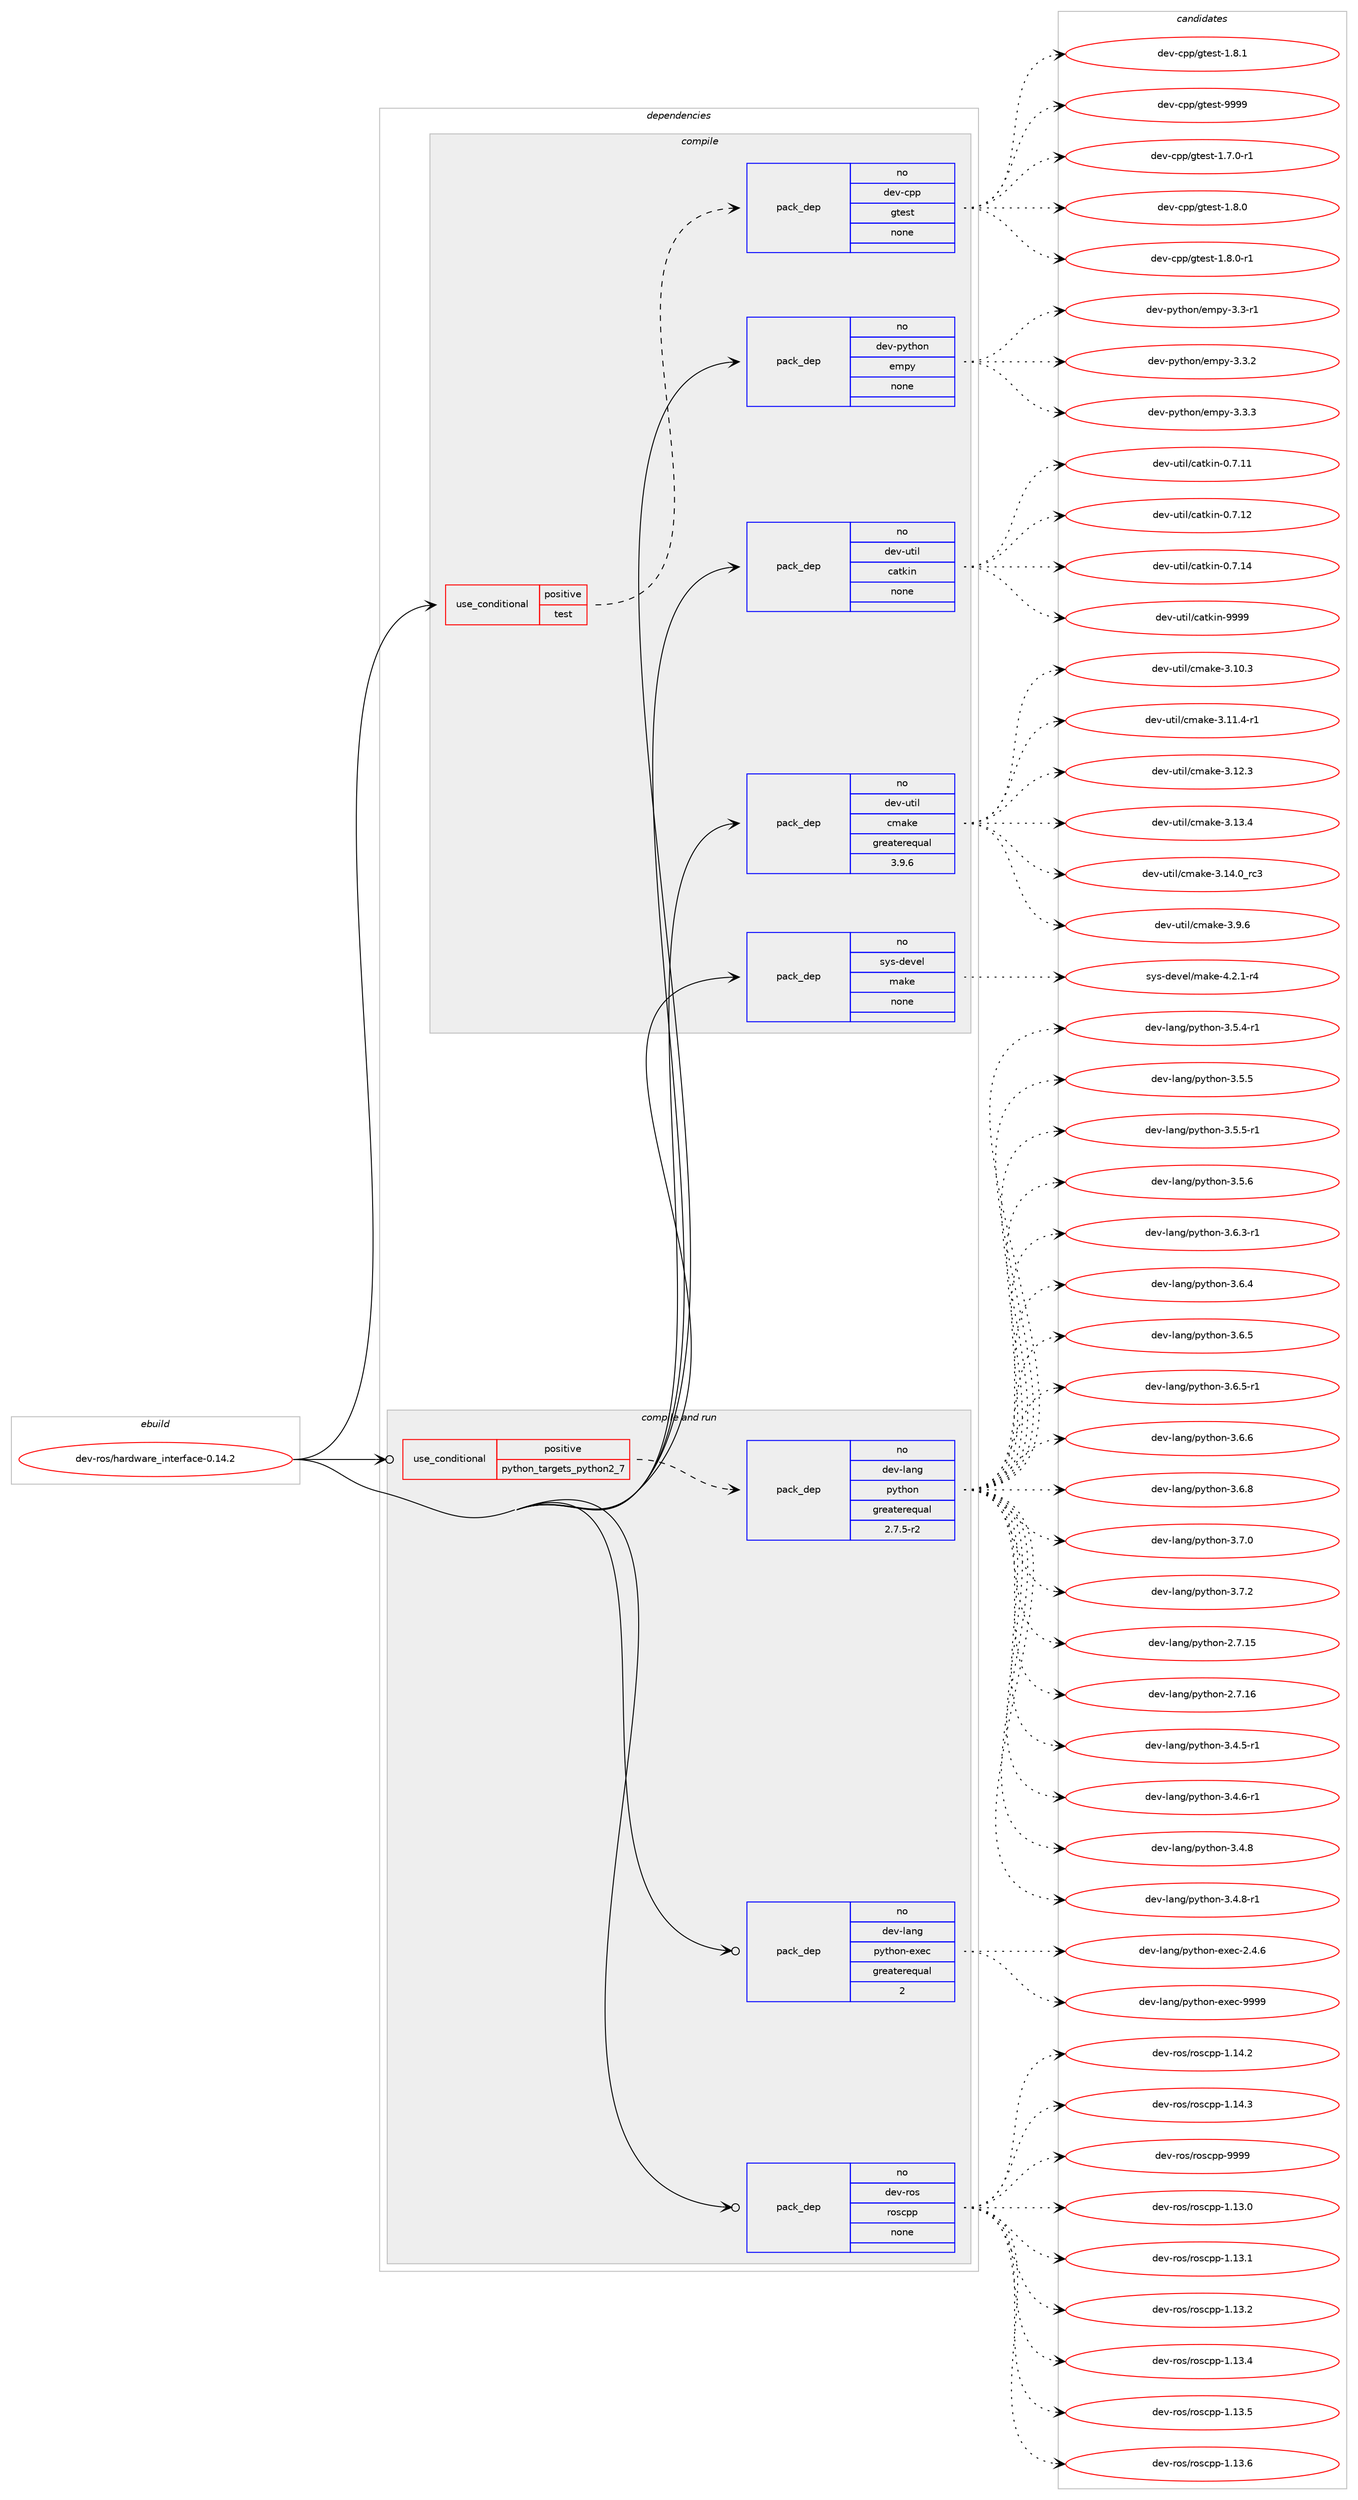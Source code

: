 digraph prolog {

# *************
# Graph options
# *************

newrank=true;
concentrate=true;
compound=true;
graph [rankdir=LR,fontname=Helvetica,fontsize=10,ranksep=1.5];#, ranksep=2.5, nodesep=0.2];
edge  [arrowhead=vee];
node  [fontname=Helvetica,fontsize=10];

# **********
# The ebuild
# **********

subgraph cluster_leftcol {
color=gray;
rank=same;
label=<<i>ebuild</i>>;
id [label="dev-ros/hardware_interface-0.14.2", color=red, width=4, href="../dev-ros/hardware_interface-0.14.2.svg"];
}

# ****************
# The dependencies
# ****************

subgraph cluster_midcol {
color=gray;
label=<<i>dependencies</i>>;
subgraph cluster_compile {
fillcolor="#eeeeee";
style=filled;
label=<<i>compile</i>>;
subgraph cond388615 {
dependency1456819 [label=<<TABLE BORDER="0" CELLBORDER="1" CELLSPACING="0" CELLPADDING="4"><TR><TD ROWSPAN="3" CELLPADDING="10">use_conditional</TD></TR><TR><TD>positive</TD></TR><TR><TD>test</TD></TR></TABLE>>, shape=none, color=red];
subgraph pack1044814 {
dependency1456820 [label=<<TABLE BORDER="0" CELLBORDER="1" CELLSPACING="0" CELLPADDING="4" WIDTH="220"><TR><TD ROWSPAN="6" CELLPADDING="30">pack_dep</TD></TR><TR><TD WIDTH="110">no</TD></TR><TR><TD>dev-cpp</TD></TR><TR><TD>gtest</TD></TR><TR><TD>none</TD></TR><TR><TD></TD></TR></TABLE>>, shape=none, color=blue];
}
dependency1456819:e -> dependency1456820:w [weight=20,style="dashed",arrowhead="vee"];
}
id:e -> dependency1456819:w [weight=20,style="solid",arrowhead="vee"];
subgraph pack1044815 {
dependency1456821 [label=<<TABLE BORDER="0" CELLBORDER="1" CELLSPACING="0" CELLPADDING="4" WIDTH="220"><TR><TD ROWSPAN="6" CELLPADDING="30">pack_dep</TD></TR><TR><TD WIDTH="110">no</TD></TR><TR><TD>dev-python</TD></TR><TR><TD>empy</TD></TR><TR><TD>none</TD></TR><TR><TD></TD></TR></TABLE>>, shape=none, color=blue];
}
id:e -> dependency1456821:w [weight=20,style="solid",arrowhead="vee"];
subgraph pack1044816 {
dependency1456822 [label=<<TABLE BORDER="0" CELLBORDER="1" CELLSPACING="0" CELLPADDING="4" WIDTH="220"><TR><TD ROWSPAN="6" CELLPADDING="30">pack_dep</TD></TR><TR><TD WIDTH="110">no</TD></TR><TR><TD>dev-util</TD></TR><TR><TD>catkin</TD></TR><TR><TD>none</TD></TR><TR><TD></TD></TR></TABLE>>, shape=none, color=blue];
}
id:e -> dependency1456822:w [weight=20,style="solid",arrowhead="vee"];
subgraph pack1044817 {
dependency1456823 [label=<<TABLE BORDER="0" CELLBORDER="1" CELLSPACING="0" CELLPADDING="4" WIDTH="220"><TR><TD ROWSPAN="6" CELLPADDING="30">pack_dep</TD></TR><TR><TD WIDTH="110">no</TD></TR><TR><TD>dev-util</TD></TR><TR><TD>cmake</TD></TR><TR><TD>greaterequal</TD></TR><TR><TD>3.9.6</TD></TR></TABLE>>, shape=none, color=blue];
}
id:e -> dependency1456823:w [weight=20,style="solid",arrowhead="vee"];
subgraph pack1044818 {
dependency1456824 [label=<<TABLE BORDER="0" CELLBORDER="1" CELLSPACING="0" CELLPADDING="4" WIDTH="220"><TR><TD ROWSPAN="6" CELLPADDING="30">pack_dep</TD></TR><TR><TD WIDTH="110">no</TD></TR><TR><TD>sys-devel</TD></TR><TR><TD>make</TD></TR><TR><TD>none</TD></TR><TR><TD></TD></TR></TABLE>>, shape=none, color=blue];
}
id:e -> dependency1456824:w [weight=20,style="solid",arrowhead="vee"];
}
subgraph cluster_compileandrun {
fillcolor="#eeeeee";
style=filled;
label=<<i>compile and run</i>>;
subgraph cond388616 {
dependency1456825 [label=<<TABLE BORDER="0" CELLBORDER="1" CELLSPACING="0" CELLPADDING="4"><TR><TD ROWSPAN="3" CELLPADDING="10">use_conditional</TD></TR><TR><TD>positive</TD></TR><TR><TD>python_targets_python2_7</TD></TR></TABLE>>, shape=none, color=red];
subgraph pack1044819 {
dependency1456826 [label=<<TABLE BORDER="0" CELLBORDER="1" CELLSPACING="0" CELLPADDING="4" WIDTH="220"><TR><TD ROWSPAN="6" CELLPADDING="30">pack_dep</TD></TR><TR><TD WIDTH="110">no</TD></TR><TR><TD>dev-lang</TD></TR><TR><TD>python</TD></TR><TR><TD>greaterequal</TD></TR><TR><TD>2.7.5-r2</TD></TR></TABLE>>, shape=none, color=blue];
}
dependency1456825:e -> dependency1456826:w [weight=20,style="dashed",arrowhead="vee"];
}
id:e -> dependency1456825:w [weight=20,style="solid",arrowhead="odotvee"];
subgraph pack1044820 {
dependency1456827 [label=<<TABLE BORDER="0" CELLBORDER="1" CELLSPACING="0" CELLPADDING="4" WIDTH="220"><TR><TD ROWSPAN="6" CELLPADDING="30">pack_dep</TD></TR><TR><TD WIDTH="110">no</TD></TR><TR><TD>dev-lang</TD></TR><TR><TD>python-exec</TD></TR><TR><TD>greaterequal</TD></TR><TR><TD>2</TD></TR></TABLE>>, shape=none, color=blue];
}
id:e -> dependency1456827:w [weight=20,style="solid",arrowhead="odotvee"];
subgraph pack1044821 {
dependency1456828 [label=<<TABLE BORDER="0" CELLBORDER="1" CELLSPACING="0" CELLPADDING="4" WIDTH="220"><TR><TD ROWSPAN="6" CELLPADDING="30">pack_dep</TD></TR><TR><TD WIDTH="110">no</TD></TR><TR><TD>dev-ros</TD></TR><TR><TD>roscpp</TD></TR><TR><TD>none</TD></TR><TR><TD></TD></TR></TABLE>>, shape=none, color=blue];
}
id:e -> dependency1456828:w [weight=20,style="solid",arrowhead="odotvee"];
}
subgraph cluster_run {
fillcolor="#eeeeee";
style=filled;
label=<<i>run</i>>;
}
}

# **************
# The candidates
# **************

subgraph cluster_choices {
rank=same;
color=gray;
label=<<i>candidates</i>>;

subgraph choice1044814 {
color=black;
nodesep=1;
choice1001011184599112112471031161011151164549465546484511449 [label="dev-cpp/gtest-1.7.0-r1", color=red, width=4,href="../dev-cpp/gtest-1.7.0-r1.svg"];
choice100101118459911211247103116101115116454946564648 [label="dev-cpp/gtest-1.8.0", color=red, width=4,href="../dev-cpp/gtest-1.8.0.svg"];
choice1001011184599112112471031161011151164549465646484511449 [label="dev-cpp/gtest-1.8.0-r1", color=red, width=4,href="../dev-cpp/gtest-1.8.0-r1.svg"];
choice100101118459911211247103116101115116454946564649 [label="dev-cpp/gtest-1.8.1", color=red, width=4,href="../dev-cpp/gtest-1.8.1.svg"];
choice1001011184599112112471031161011151164557575757 [label="dev-cpp/gtest-9999", color=red, width=4,href="../dev-cpp/gtest-9999.svg"];
dependency1456820:e -> choice1001011184599112112471031161011151164549465546484511449:w [style=dotted,weight="100"];
dependency1456820:e -> choice100101118459911211247103116101115116454946564648:w [style=dotted,weight="100"];
dependency1456820:e -> choice1001011184599112112471031161011151164549465646484511449:w [style=dotted,weight="100"];
dependency1456820:e -> choice100101118459911211247103116101115116454946564649:w [style=dotted,weight="100"];
dependency1456820:e -> choice1001011184599112112471031161011151164557575757:w [style=dotted,weight="100"];
}
subgraph choice1044815 {
color=black;
nodesep=1;
choice1001011184511212111610411111047101109112121455146514511449 [label="dev-python/empy-3.3-r1", color=red, width=4,href="../dev-python/empy-3.3-r1.svg"];
choice1001011184511212111610411111047101109112121455146514650 [label="dev-python/empy-3.3.2", color=red, width=4,href="../dev-python/empy-3.3.2.svg"];
choice1001011184511212111610411111047101109112121455146514651 [label="dev-python/empy-3.3.3", color=red, width=4,href="../dev-python/empy-3.3.3.svg"];
dependency1456821:e -> choice1001011184511212111610411111047101109112121455146514511449:w [style=dotted,weight="100"];
dependency1456821:e -> choice1001011184511212111610411111047101109112121455146514650:w [style=dotted,weight="100"];
dependency1456821:e -> choice1001011184511212111610411111047101109112121455146514651:w [style=dotted,weight="100"];
}
subgraph choice1044816 {
color=black;
nodesep=1;
choice1001011184511711610510847999711610710511045484655464949 [label="dev-util/catkin-0.7.11", color=red, width=4,href="../dev-util/catkin-0.7.11.svg"];
choice1001011184511711610510847999711610710511045484655464950 [label="dev-util/catkin-0.7.12", color=red, width=4,href="../dev-util/catkin-0.7.12.svg"];
choice1001011184511711610510847999711610710511045484655464952 [label="dev-util/catkin-0.7.14", color=red, width=4,href="../dev-util/catkin-0.7.14.svg"];
choice100101118451171161051084799971161071051104557575757 [label="dev-util/catkin-9999", color=red, width=4,href="../dev-util/catkin-9999.svg"];
dependency1456822:e -> choice1001011184511711610510847999711610710511045484655464949:w [style=dotted,weight="100"];
dependency1456822:e -> choice1001011184511711610510847999711610710511045484655464950:w [style=dotted,weight="100"];
dependency1456822:e -> choice1001011184511711610510847999711610710511045484655464952:w [style=dotted,weight="100"];
dependency1456822:e -> choice100101118451171161051084799971161071051104557575757:w [style=dotted,weight="100"];
}
subgraph choice1044817 {
color=black;
nodesep=1;
choice1001011184511711610510847991099710710145514649484651 [label="dev-util/cmake-3.10.3", color=red, width=4,href="../dev-util/cmake-3.10.3.svg"];
choice10010111845117116105108479910997107101455146494946524511449 [label="dev-util/cmake-3.11.4-r1", color=red, width=4,href="../dev-util/cmake-3.11.4-r1.svg"];
choice1001011184511711610510847991099710710145514649504651 [label="dev-util/cmake-3.12.3", color=red, width=4,href="../dev-util/cmake-3.12.3.svg"];
choice1001011184511711610510847991099710710145514649514652 [label="dev-util/cmake-3.13.4", color=red, width=4,href="../dev-util/cmake-3.13.4.svg"];
choice1001011184511711610510847991099710710145514649524648951149951 [label="dev-util/cmake-3.14.0_rc3", color=red, width=4,href="../dev-util/cmake-3.14.0_rc3.svg"];
choice10010111845117116105108479910997107101455146574654 [label="dev-util/cmake-3.9.6", color=red, width=4,href="../dev-util/cmake-3.9.6.svg"];
dependency1456823:e -> choice1001011184511711610510847991099710710145514649484651:w [style=dotted,weight="100"];
dependency1456823:e -> choice10010111845117116105108479910997107101455146494946524511449:w [style=dotted,weight="100"];
dependency1456823:e -> choice1001011184511711610510847991099710710145514649504651:w [style=dotted,weight="100"];
dependency1456823:e -> choice1001011184511711610510847991099710710145514649514652:w [style=dotted,weight="100"];
dependency1456823:e -> choice1001011184511711610510847991099710710145514649524648951149951:w [style=dotted,weight="100"];
dependency1456823:e -> choice10010111845117116105108479910997107101455146574654:w [style=dotted,weight="100"];
}
subgraph choice1044818 {
color=black;
nodesep=1;
choice1151211154510010111810110847109971071014552465046494511452 [label="sys-devel/make-4.2.1-r4", color=red, width=4,href="../sys-devel/make-4.2.1-r4.svg"];
dependency1456824:e -> choice1151211154510010111810110847109971071014552465046494511452:w [style=dotted,weight="100"];
}
subgraph choice1044819 {
color=black;
nodesep=1;
choice10010111845108971101034711212111610411111045504655464953 [label="dev-lang/python-2.7.15", color=red, width=4,href="../dev-lang/python-2.7.15.svg"];
choice10010111845108971101034711212111610411111045504655464954 [label="dev-lang/python-2.7.16", color=red, width=4,href="../dev-lang/python-2.7.16.svg"];
choice1001011184510897110103471121211161041111104551465246534511449 [label="dev-lang/python-3.4.5-r1", color=red, width=4,href="../dev-lang/python-3.4.5-r1.svg"];
choice1001011184510897110103471121211161041111104551465246544511449 [label="dev-lang/python-3.4.6-r1", color=red, width=4,href="../dev-lang/python-3.4.6-r1.svg"];
choice100101118451089711010347112121116104111110455146524656 [label="dev-lang/python-3.4.8", color=red, width=4,href="../dev-lang/python-3.4.8.svg"];
choice1001011184510897110103471121211161041111104551465246564511449 [label="dev-lang/python-3.4.8-r1", color=red, width=4,href="../dev-lang/python-3.4.8-r1.svg"];
choice1001011184510897110103471121211161041111104551465346524511449 [label="dev-lang/python-3.5.4-r1", color=red, width=4,href="../dev-lang/python-3.5.4-r1.svg"];
choice100101118451089711010347112121116104111110455146534653 [label="dev-lang/python-3.5.5", color=red, width=4,href="../dev-lang/python-3.5.5.svg"];
choice1001011184510897110103471121211161041111104551465346534511449 [label="dev-lang/python-3.5.5-r1", color=red, width=4,href="../dev-lang/python-3.5.5-r1.svg"];
choice100101118451089711010347112121116104111110455146534654 [label="dev-lang/python-3.5.6", color=red, width=4,href="../dev-lang/python-3.5.6.svg"];
choice1001011184510897110103471121211161041111104551465446514511449 [label="dev-lang/python-3.6.3-r1", color=red, width=4,href="../dev-lang/python-3.6.3-r1.svg"];
choice100101118451089711010347112121116104111110455146544652 [label="dev-lang/python-3.6.4", color=red, width=4,href="../dev-lang/python-3.6.4.svg"];
choice100101118451089711010347112121116104111110455146544653 [label="dev-lang/python-3.6.5", color=red, width=4,href="../dev-lang/python-3.6.5.svg"];
choice1001011184510897110103471121211161041111104551465446534511449 [label="dev-lang/python-3.6.5-r1", color=red, width=4,href="../dev-lang/python-3.6.5-r1.svg"];
choice100101118451089711010347112121116104111110455146544654 [label="dev-lang/python-3.6.6", color=red, width=4,href="../dev-lang/python-3.6.6.svg"];
choice100101118451089711010347112121116104111110455146544656 [label="dev-lang/python-3.6.8", color=red, width=4,href="../dev-lang/python-3.6.8.svg"];
choice100101118451089711010347112121116104111110455146554648 [label="dev-lang/python-3.7.0", color=red, width=4,href="../dev-lang/python-3.7.0.svg"];
choice100101118451089711010347112121116104111110455146554650 [label="dev-lang/python-3.7.2", color=red, width=4,href="../dev-lang/python-3.7.2.svg"];
dependency1456826:e -> choice10010111845108971101034711212111610411111045504655464953:w [style=dotted,weight="100"];
dependency1456826:e -> choice10010111845108971101034711212111610411111045504655464954:w [style=dotted,weight="100"];
dependency1456826:e -> choice1001011184510897110103471121211161041111104551465246534511449:w [style=dotted,weight="100"];
dependency1456826:e -> choice1001011184510897110103471121211161041111104551465246544511449:w [style=dotted,weight="100"];
dependency1456826:e -> choice100101118451089711010347112121116104111110455146524656:w [style=dotted,weight="100"];
dependency1456826:e -> choice1001011184510897110103471121211161041111104551465246564511449:w [style=dotted,weight="100"];
dependency1456826:e -> choice1001011184510897110103471121211161041111104551465346524511449:w [style=dotted,weight="100"];
dependency1456826:e -> choice100101118451089711010347112121116104111110455146534653:w [style=dotted,weight="100"];
dependency1456826:e -> choice1001011184510897110103471121211161041111104551465346534511449:w [style=dotted,weight="100"];
dependency1456826:e -> choice100101118451089711010347112121116104111110455146534654:w [style=dotted,weight="100"];
dependency1456826:e -> choice1001011184510897110103471121211161041111104551465446514511449:w [style=dotted,weight="100"];
dependency1456826:e -> choice100101118451089711010347112121116104111110455146544652:w [style=dotted,weight="100"];
dependency1456826:e -> choice100101118451089711010347112121116104111110455146544653:w [style=dotted,weight="100"];
dependency1456826:e -> choice1001011184510897110103471121211161041111104551465446534511449:w [style=dotted,weight="100"];
dependency1456826:e -> choice100101118451089711010347112121116104111110455146544654:w [style=dotted,weight="100"];
dependency1456826:e -> choice100101118451089711010347112121116104111110455146544656:w [style=dotted,weight="100"];
dependency1456826:e -> choice100101118451089711010347112121116104111110455146554648:w [style=dotted,weight="100"];
dependency1456826:e -> choice100101118451089711010347112121116104111110455146554650:w [style=dotted,weight="100"];
}
subgraph choice1044820 {
color=black;
nodesep=1;
choice1001011184510897110103471121211161041111104510112010199455046524654 [label="dev-lang/python-exec-2.4.6", color=red, width=4,href="../dev-lang/python-exec-2.4.6.svg"];
choice10010111845108971101034711212111610411111045101120101994557575757 [label="dev-lang/python-exec-9999", color=red, width=4,href="../dev-lang/python-exec-9999.svg"];
dependency1456827:e -> choice1001011184510897110103471121211161041111104510112010199455046524654:w [style=dotted,weight="100"];
dependency1456827:e -> choice10010111845108971101034711212111610411111045101120101994557575757:w [style=dotted,weight="100"];
}
subgraph choice1044821 {
color=black;
nodesep=1;
choice10010111845114111115471141111159911211245494649514648 [label="dev-ros/roscpp-1.13.0", color=red, width=4,href="../dev-ros/roscpp-1.13.0.svg"];
choice10010111845114111115471141111159911211245494649514649 [label="dev-ros/roscpp-1.13.1", color=red, width=4,href="../dev-ros/roscpp-1.13.1.svg"];
choice10010111845114111115471141111159911211245494649514650 [label="dev-ros/roscpp-1.13.2", color=red, width=4,href="../dev-ros/roscpp-1.13.2.svg"];
choice10010111845114111115471141111159911211245494649514652 [label="dev-ros/roscpp-1.13.4", color=red, width=4,href="../dev-ros/roscpp-1.13.4.svg"];
choice10010111845114111115471141111159911211245494649514653 [label="dev-ros/roscpp-1.13.5", color=red, width=4,href="../dev-ros/roscpp-1.13.5.svg"];
choice10010111845114111115471141111159911211245494649514654 [label="dev-ros/roscpp-1.13.6", color=red, width=4,href="../dev-ros/roscpp-1.13.6.svg"];
choice10010111845114111115471141111159911211245494649524650 [label="dev-ros/roscpp-1.14.2", color=red, width=4,href="../dev-ros/roscpp-1.14.2.svg"];
choice10010111845114111115471141111159911211245494649524651 [label="dev-ros/roscpp-1.14.3", color=red, width=4,href="../dev-ros/roscpp-1.14.3.svg"];
choice1001011184511411111547114111115991121124557575757 [label="dev-ros/roscpp-9999", color=red, width=4,href="../dev-ros/roscpp-9999.svg"];
dependency1456828:e -> choice10010111845114111115471141111159911211245494649514648:w [style=dotted,weight="100"];
dependency1456828:e -> choice10010111845114111115471141111159911211245494649514649:w [style=dotted,weight="100"];
dependency1456828:e -> choice10010111845114111115471141111159911211245494649514650:w [style=dotted,weight="100"];
dependency1456828:e -> choice10010111845114111115471141111159911211245494649514652:w [style=dotted,weight="100"];
dependency1456828:e -> choice10010111845114111115471141111159911211245494649514653:w [style=dotted,weight="100"];
dependency1456828:e -> choice10010111845114111115471141111159911211245494649514654:w [style=dotted,weight="100"];
dependency1456828:e -> choice10010111845114111115471141111159911211245494649524650:w [style=dotted,weight="100"];
dependency1456828:e -> choice10010111845114111115471141111159911211245494649524651:w [style=dotted,weight="100"];
dependency1456828:e -> choice1001011184511411111547114111115991121124557575757:w [style=dotted,weight="100"];
}
}

}
